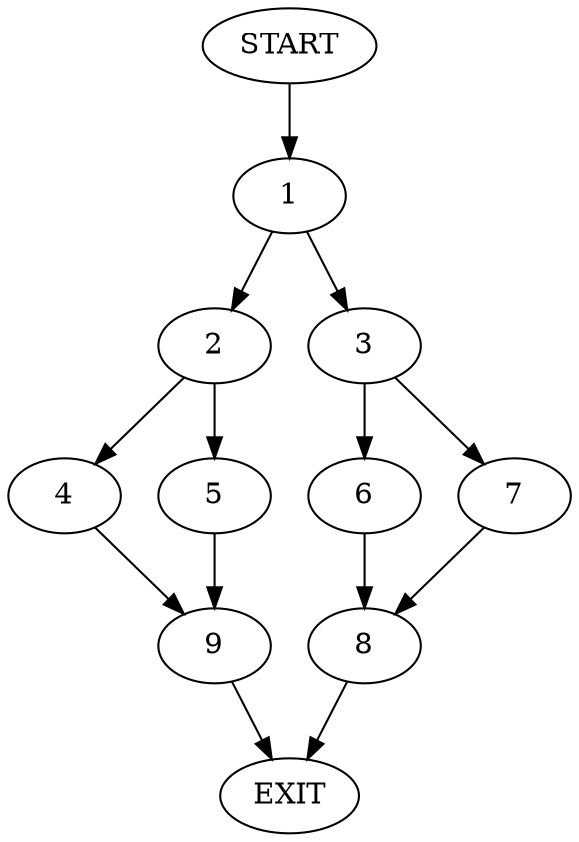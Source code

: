 digraph {
0 [label="START"]
10 [label="EXIT"]
0 -> 1
1 -> 2
1 -> 3
2 -> 4
2 -> 5
3 -> 6
3 -> 7
6 -> 8
7 -> 8
8 -> 10
4 -> 9
5 -> 9
9 -> 10
}
